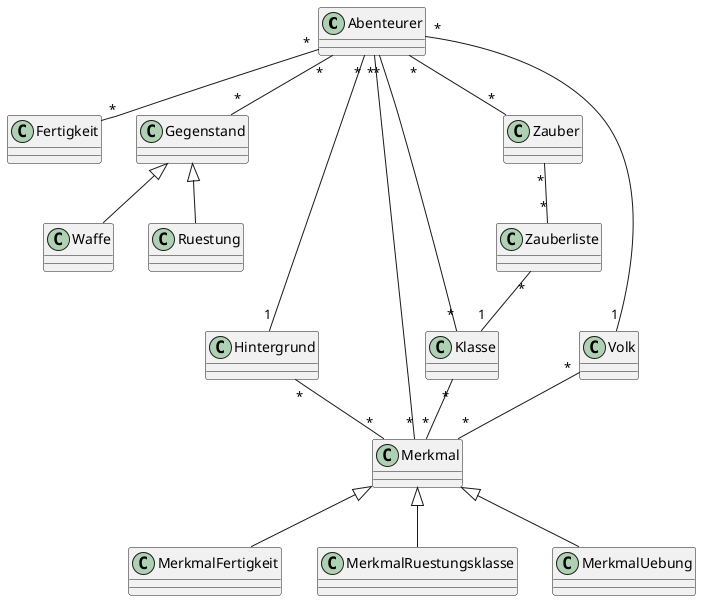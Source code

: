 @startuml

class Abenteurer
class Fertigkeit
class Gegenstand
class Hintergrund
class Klasse
class Merkmal
class Volk
class Zauber
class Zauberliste

Abenteurer "*" -- "1" Hintergrund
Abenteurer "*" -- "*" Fertigkeit
Abenteurer "*" -- "*" Gegenstand
Abenteurer "*" -- "*" Klasse
Abenteurer "*" -- "*" Merkmal
Abenteurer "*" -- "1" Volk
Abenteurer "*" -- "*" Zauber

Gegenstand <|-- Ruestung
Gegenstand <|-- Waffe

Hintergrund "*" -- "*" Merkmal

Klasse "*" -- "*" Merkmal

Merkmal <|-- MerkmalFertigkeit
Merkmal <|-- MerkmalRuestungsklasse
Merkmal <|-- MerkmalUebung

Volk "*" -- "*" Merkmal

Zauber "*" -- "*" Zauberliste

Zauberliste "*" -- "1" Klasse

@enduml